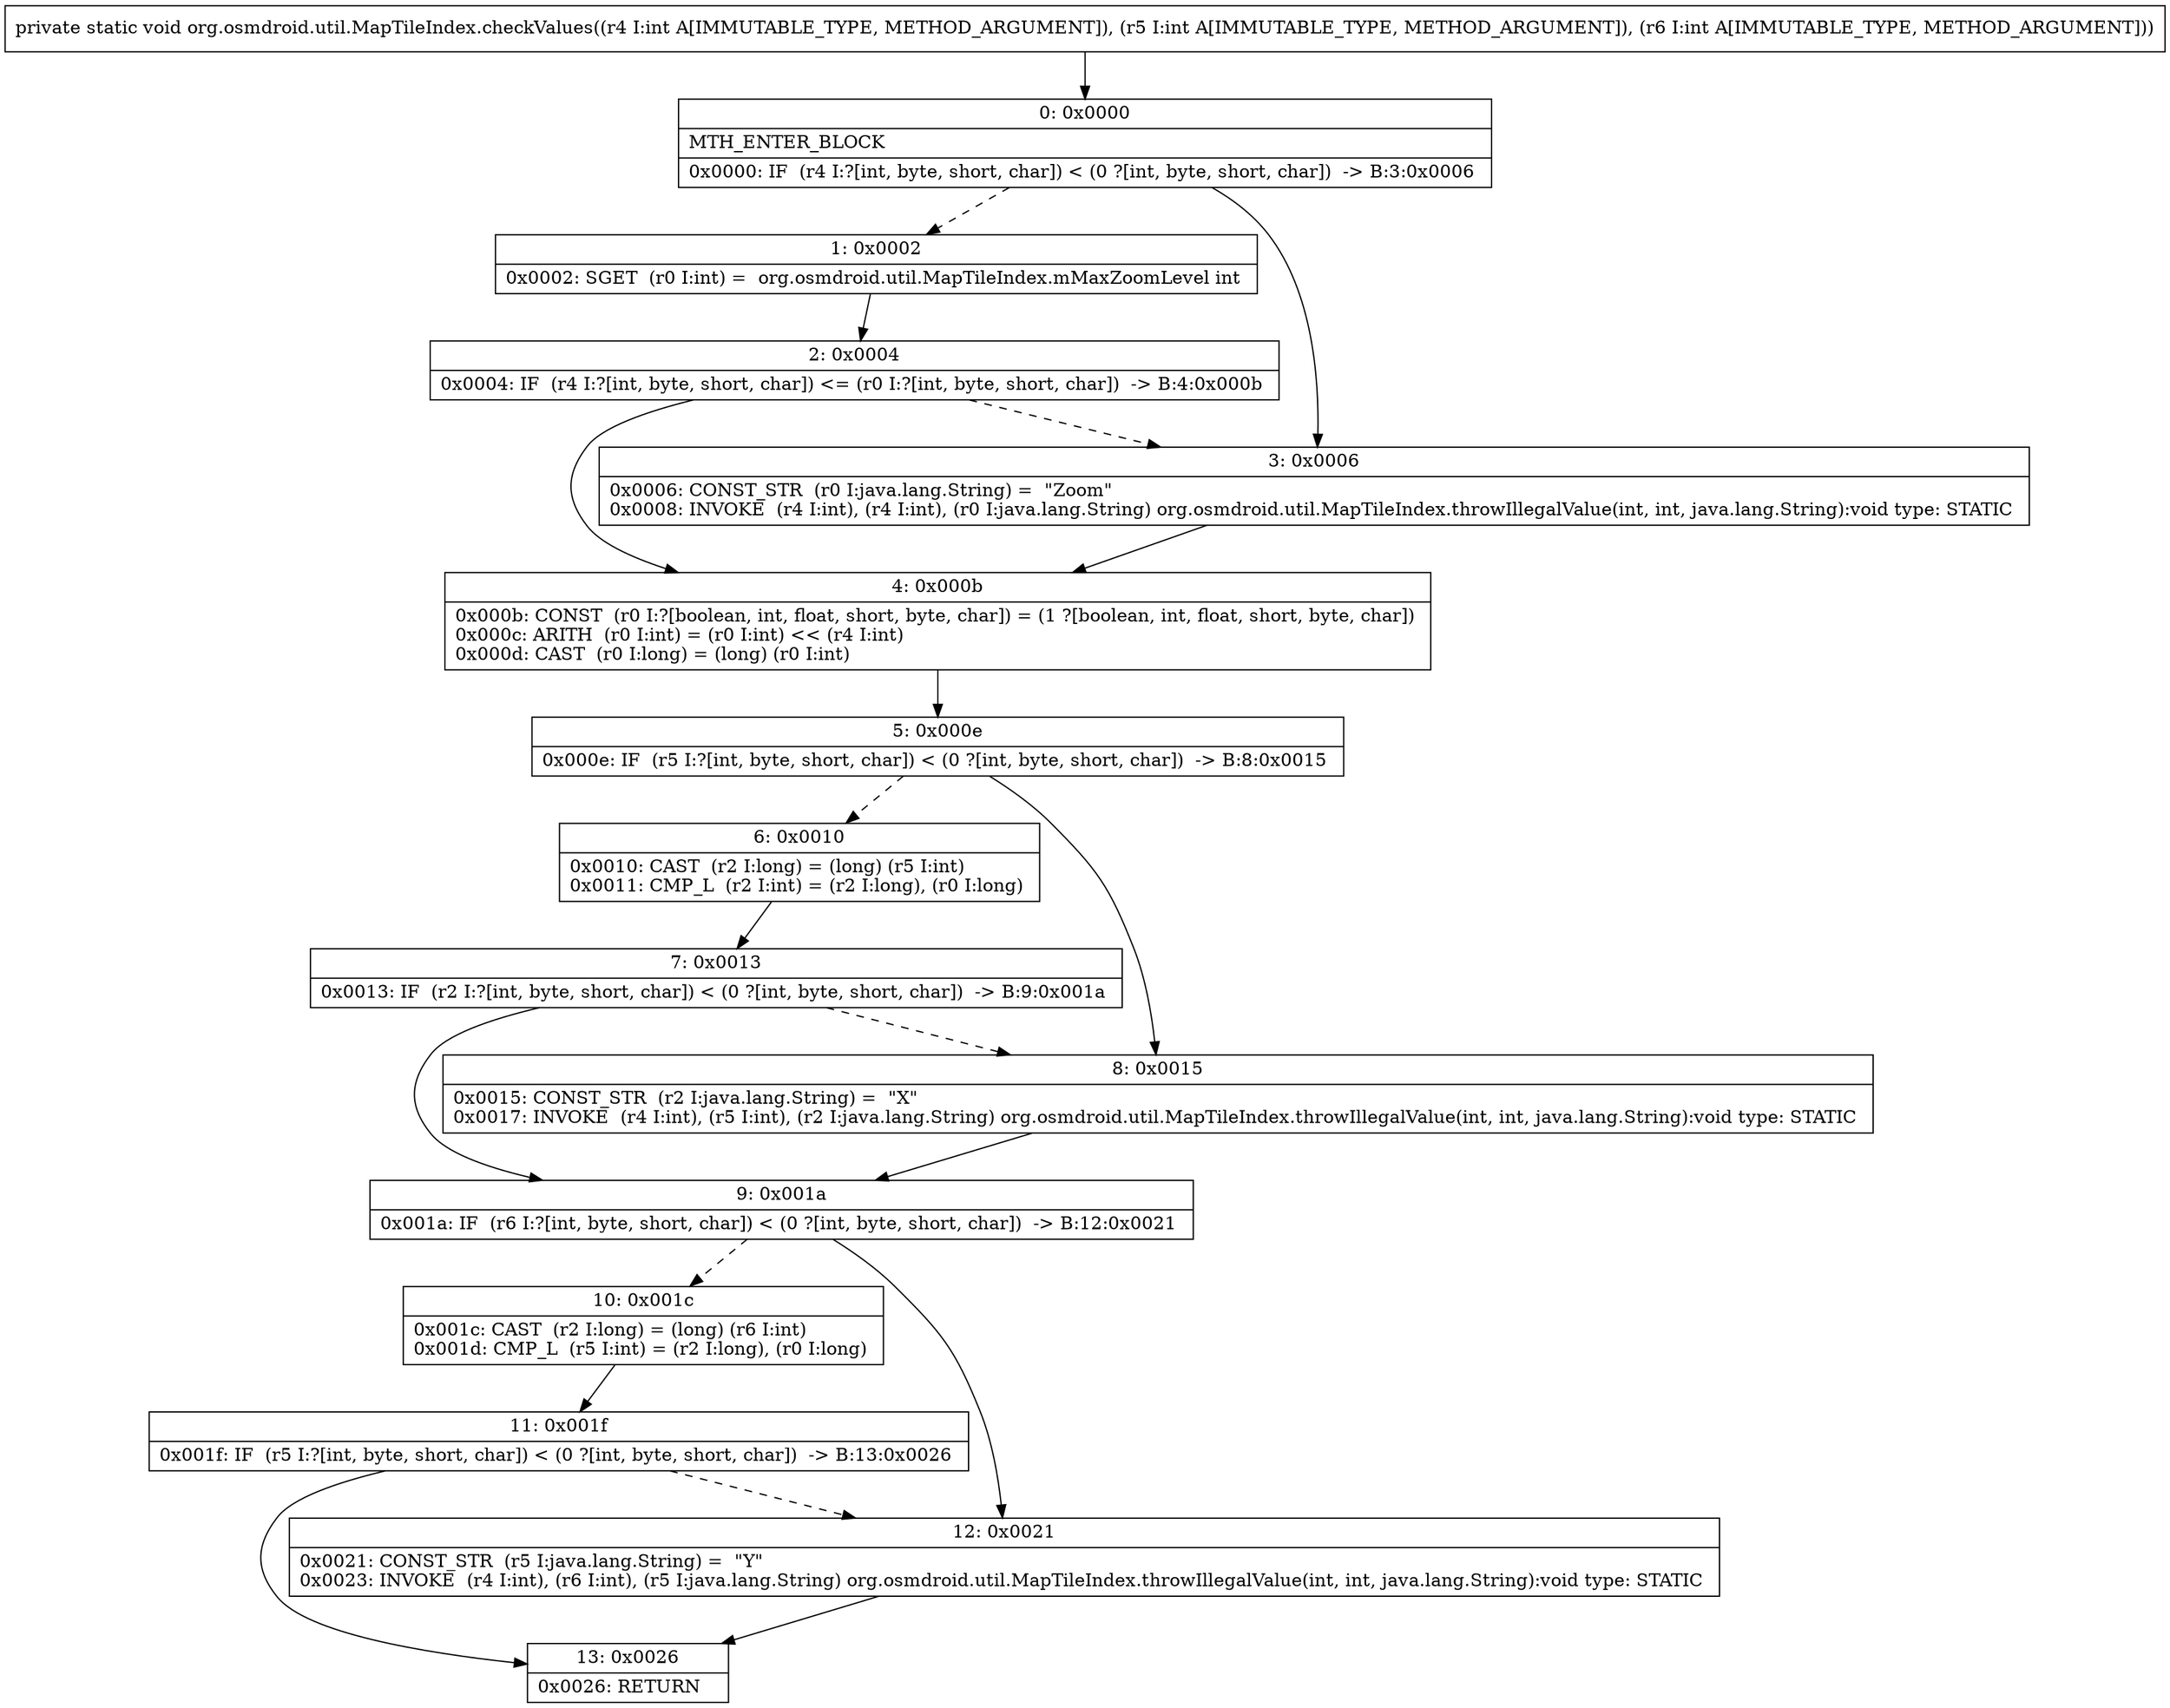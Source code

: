 digraph "CFG fororg.osmdroid.util.MapTileIndex.checkValues(III)V" {
Node_0 [shape=record,label="{0\:\ 0x0000|MTH_ENTER_BLOCK\l|0x0000: IF  (r4 I:?[int, byte, short, char]) \< (0 ?[int, byte, short, char])  \-\> B:3:0x0006 \l}"];
Node_1 [shape=record,label="{1\:\ 0x0002|0x0002: SGET  (r0 I:int) =  org.osmdroid.util.MapTileIndex.mMaxZoomLevel int \l}"];
Node_2 [shape=record,label="{2\:\ 0x0004|0x0004: IF  (r4 I:?[int, byte, short, char]) \<= (r0 I:?[int, byte, short, char])  \-\> B:4:0x000b \l}"];
Node_3 [shape=record,label="{3\:\ 0x0006|0x0006: CONST_STR  (r0 I:java.lang.String) =  \"Zoom\" \l0x0008: INVOKE  (r4 I:int), (r4 I:int), (r0 I:java.lang.String) org.osmdroid.util.MapTileIndex.throwIllegalValue(int, int, java.lang.String):void type: STATIC \l}"];
Node_4 [shape=record,label="{4\:\ 0x000b|0x000b: CONST  (r0 I:?[boolean, int, float, short, byte, char]) = (1 ?[boolean, int, float, short, byte, char]) \l0x000c: ARITH  (r0 I:int) = (r0 I:int) \<\< (r4 I:int) \l0x000d: CAST  (r0 I:long) = (long) (r0 I:int) \l}"];
Node_5 [shape=record,label="{5\:\ 0x000e|0x000e: IF  (r5 I:?[int, byte, short, char]) \< (0 ?[int, byte, short, char])  \-\> B:8:0x0015 \l}"];
Node_6 [shape=record,label="{6\:\ 0x0010|0x0010: CAST  (r2 I:long) = (long) (r5 I:int) \l0x0011: CMP_L  (r2 I:int) = (r2 I:long), (r0 I:long) \l}"];
Node_7 [shape=record,label="{7\:\ 0x0013|0x0013: IF  (r2 I:?[int, byte, short, char]) \< (0 ?[int, byte, short, char])  \-\> B:9:0x001a \l}"];
Node_8 [shape=record,label="{8\:\ 0x0015|0x0015: CONST_STR  (r2 I:java.lang.String) =  \"X\" \l0x0017: INVOKE  (r4 I:int), (r5 I:int), (r2 I:java.lang.String) org.osmdroid.util.MapTileIndex.throwIllegalValue(int, int, java.lang.String):void type: STATIC \l}"];
Node_9 [shape=record,label="{9\:\ 0x001a|0x001a: IF  (r6 I:?[int, byte, short, char]) \< (0 ?[int, byte, short, char])  \-\> B:12:0x0021 \l}"];
Node_10 [shape=record,label="{10\:\ 0x001c|0x001c: CAST  (r2 I:long) = (long) (r6 I:int) \l0x001d: CMP_L  (r5 I:int) = (r2 I:long), (r0 I:long) \l}"];
Node_11 [shape=record,label="{11\:\ 0x001f|0x001f: IF  (r5 I:?[int, byte, short, char]) \< (0 ?[int, byte, short, char])  \-\> B:13:0x0026 \l}"];
Node_12 [shape=record,label="{12\:\ 0x0021|0x0021: CONST_STR  (r5 I:java.lang.String) =  \"Y\" \l0x0023: INVOKE  (r4 I:int), (r6 I:int), (r5 I:java.lang.String) org.osmdroid.util.MapTileIndex.throwIllegalValue(int, int, java.lang.String):void type: STATIC \l}"];
Node_13 [shape=record,label="{13\:\ 0x0026|0x0026: RETURN   \l}"];
MethodNode[shape=record,label="{private static void org.osmdroid.util.MapTileIndex.checkValues((r4 I:int A[IMMUTABLE_TYPE, METHOD_ARGUMENT]), (r5 I:int A[IMMUTABLE_TYPE, METHOD_ARGUMENT]), (r6 I:int A[IMMUTABLE_TYPE, METHOD_ARGUMENT])) }"];
MethodNode -> Node_0;
Node_0 -> Node_1[style=dashed];
Node_0 -> Node_3;
Node_1 -> Node_2;
Node_2 -> Node_3[style=dashed];
Node_2 -> Node_4;
Node_3 -> Node_4;
Node_4 -> Node_5;
Node_5 -> Node_6[style=dashed];
Node_5 -> Node_8;
Node_6 -> Node_7;
Node_7 -> Node_8[style=dashed];
Node_7 -> Node_9;
Node_8 -> Node_9;
Node_9 -> Node_10[style=dashed];
Node_9 -> Node_12;
Node_10 -> Node_11;
Node_11 -> Node_12[style=dashed];
Node_11 -> Node_13;
Node_12 -> Node_13;
}

